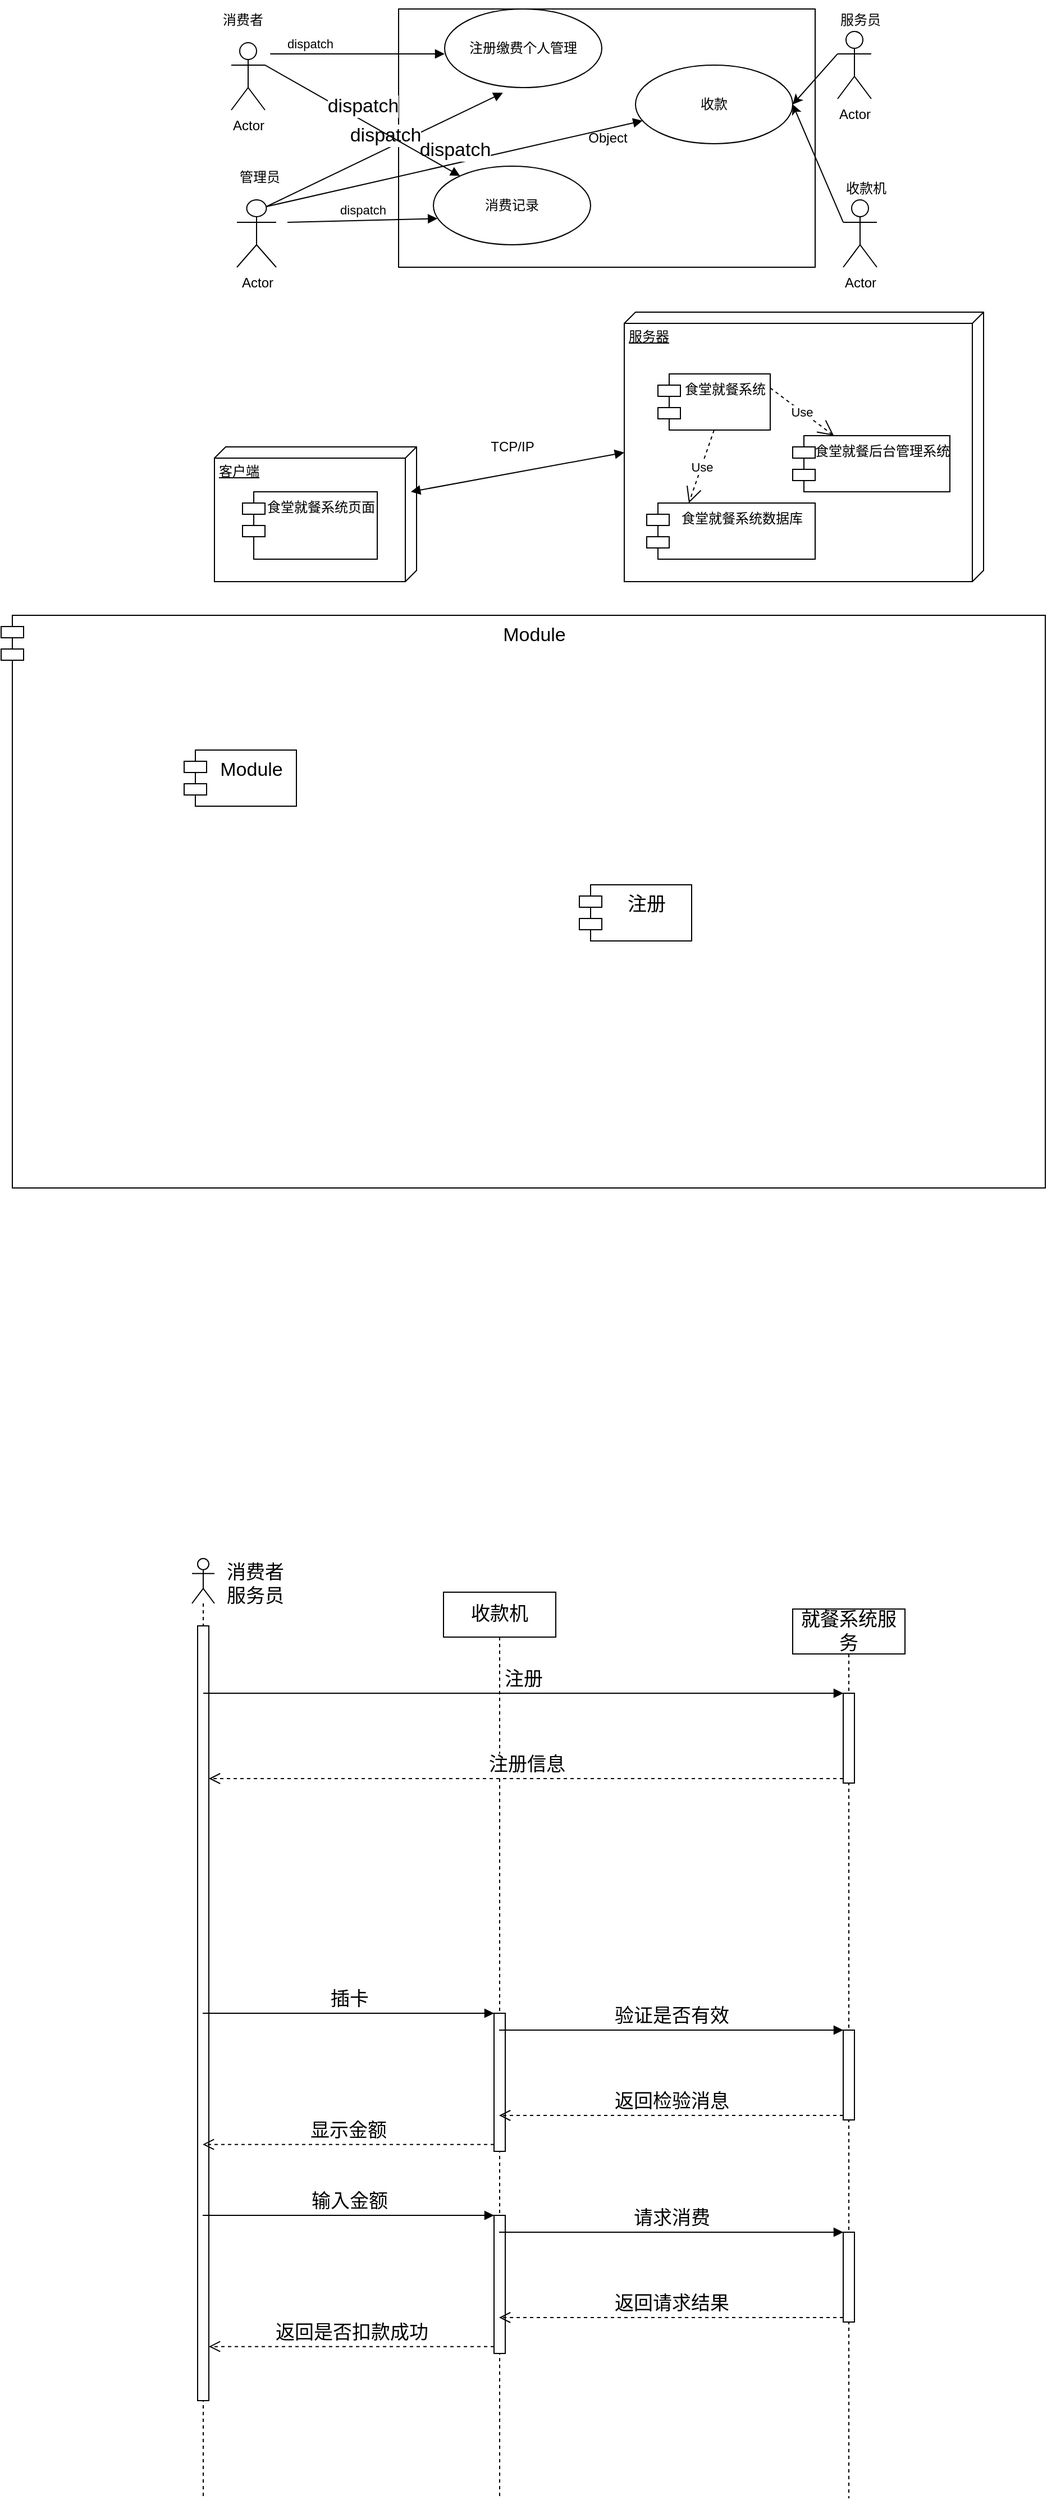 <mxfile version="13.7.3" type="github">
  <diagram id="bSzh5oT1Ytqrw3l8dtsp" name="Page-1">
    <mxGraphModel dx="1865" dy="548" grid="1" gridSize="15" guides="1" tooltips="1" connect="1" arrows="1" fold="1" page="1" pageScale="1" pageWidth="827" pageHeight="1169" math="0" shadow="0">
      <root>
        <mxCell id="0" />
        <mxCell id="1" parent="0" />
        <mxCell id="PVROPuJ0YmIrGblkBBRp-848" style="edgeStyle=none;rounded=0;orthogonalLoop=1;jettySize=auto;html=1;entryX=0;entryY=0.5;entryDx=0;entryDy=0;fontSize=17;" edge="1" parent="1" source="GBmudXRtbNW1fh8e-D3x-3" target="GBmudXRtbNW1fh8e-D3x-17">
          <mxGeometry relative="1" as="geometry" />
        </mxCell>
        <mxCell id="GBmudXRtbNW1fh8e-D3x-8" value="Actor" style="shape=umlActor;verticalLabelPosition=bottom;verticalAlign=top;html=1;" parent="1" vertex="1">
          <mxGeometry x="145" y="380" width="35" height="60" as="geometry" />
        </mxCell>
        <mxCell id="GBmudXRtbNW1fh8e-D3x-1" value="Actor" style="shape=umlActor;verticalLabelPosition=bottom;verticalAlign=top;html=1;" parent="1" vertex="1">
          <mxGeometry x="140" y="240" width="30" height="60" as="geometry" />
        </mxCell>
        <mxCell id="GBmudXRtbNW1fh8e-D3x-3" value="Object" style="html=1;" parent="1" vertex="1">
          <mxGeometry x="289" y="210" width="371" height="230" as="geometry" />
        </mxCell>
        <mxCell id="GBmudXRtbNW1fh8e-D3x-4" value="消费者" style="text;html=1;resizable=0;autosize=1;align=center;verticalAlign=middle;points=[];fillColor=none;strokeColor=none;rounded=0;" parent="1" vertex="1">
          <mxGeometry x="125" y="210" width="50" height="20" as="geometry" />
        </mxCell>
        <mxCell id="GBmudXRtbNW1fh8e-D3x-21" style="edgeStyle=none;rounded=0;orthogonalLoop=1;jettySize=auto;html=1;exitX=0;exitY=0.333;exitDx=0;exitDy=0;exitPerimeter=0;entryX=1;entryY=0.5;entryDx=0;entryDy=0;" parent="1" source="GBmudXRtbNW1fh8e-D3x-7" target="GBmudXRtbNW1fh8e-D3x-17" edge="1">
          <mxGeometry relative="1" as="geometry" />
        </mxCell>
        <mxCell id="GBmudXRtbNW1fh8e-D3x-7" value="Actor" style="shape=umlActor;verticalLabelPosition=bottom;verticalAlign=top;html=1;" parent="1" vertex="1">
          <mxGeometry x="680" y="230" width="30" height="60" as="geometry" />
        </mxCell>
        <mxCell id="GBmudXRtbNW1fh8e-D3x-9" value="管理员" style="text;html=1;resizable=0;autosize=1;align=center;verticalAlign=middle;points=[];fillColor=none;strokeColor=none;rounded=0;" parent="1" vertex="1">
          <mxGeometry x="140" y="350" width="50" height="20" as="geometry" />
        </mxCell>
        <mxCell id="GBmudXRtbNW1fh8e-D3x-10" value="dispatch" style="html=1;verticalAlign=bottom;endArrow=block;" parent="1" edge="1">
          <mxGeometry width="80" relative="1" as="geometry">
            <mxPoint x="250" y="250" as="sourcePoint" />
            <mxPoint x="330" y="250" as="targetPoint" />
            <Array as="points">
              <mxPoint x="170" y="250" />
            </Array>
          </mxGeometry>
        </mxCell>
        <mxCell id="GBmudXRtbNW1fh8e-D3x-12" value="注册缴费个人管理" style="ellipse;whiteSpace=wrap;html=1;" parent="1" vertex="1">
          <mxGeometry x="330" y="210" width="140" height="70" as="geometry" />
        </mxCell>
        <mxCell id="GBmudXRtbNW1fh8e-D3x-13" value="服务员" style="text;html=1;resizable=0;autosize=1;align=center;verticalAlign=middle;points=[];fillColor=none;strokeColor=none;rounded=0;" parent="1" vertex="1">
          <mxGeometry x="675" y="210" width="50" height="20" as="geometry" />
        </mxCell>
        <mxCell id="GBmudXRtbNW1fh8e-D3x-16" value="消费记录" style="ellipse;whiteSpace=wrap;html=1;" parent="1" vertex="1">
          <mxGeometry x="320" y="350" width="140" height="70" as="geometry" />
        </mxCell>
        <mxCell id="GBmudXRtbNW1fh8e-D3x-17" value="收款" style="ellipse;whiteSpace=wrap;html=1;" parent="1" vertex="1">
          <mxGeometry x="500" y="260" width="140" height="70" as="geometry" />
        </mxCell>
        <mxCell id="GBmudXRtbNW1fh8e-D3x-18" value="dispatch" style="html=1;verticalAlign=bottom;endArrow=block;entryX=0.026;entryY=0.666;entryDx=0;entryDy=0;entryPerimeter=0;" parent="1" target="GBmudXRtbNW1fh8e-D3x-16" edge="1">
          <mxGeometry width="80" relative="1" as="geometry">
            <mxPoint x="190" y="400" as="sourcePoint" />
            <mxPoint x="270" y="400" as="targetPoint" />
          </mxGeometry>
        </mxCell>
        <mxCell id="GBmudXRtbNW1fh8e-D3x-22" style="edgeStyle=none;rounded=0;orthogonalLoop=1;jettySize=auto;html=1;exitX=0;exitY=0.333;exitDx=0;exitDy=0;exitPerimeter=0;entryX=1;entryY=0.5;entryDx=0;entryDy=0;" parent="1" source="GBmudXRtbNW1fh8e-D3x-19" target="GBmudXRtbNW1fh8e-D3x-17" edge="1">
          <mxGeometry relative="1" as="geometry" />
        </mxCell>
        <mxCell id="GBmudXRtbNW1fh8e-D3x-19" value="Actor" style="shape=umlActor;verticalLabelPosition=bottom;verticalAlign=top;html=1;" parent="1" vertex="1">
          <mxGeometry x="685" y="380" width="30" height="60" as="geometry" />
        </mxCell>
        <mxCell id="GBmudXRtbNW1fh8e-D3x-20" value="收款机" style="text;html=1;resizable=0;autosize=1;align=center;verticalAlign=middle;points=[];fillColor=none;strokeColor=none;rounded=0;" parent="1" vertex="1">
          <mxGeometry x="680" y="360" width="50" height="20" as="geometry" />
        </mxCell>
        <mxCell id="PVROPuJ0YmIrGblkBBRp-15" value="客户端" style="verticalAlign=top;align=left;spacingTop=8;spacingLeft=2;spacingRight=12;shape=cube;size=10;direction=south;fontStyle=4;html=1;" vertex="1" parent="1">
          <mxGeometry x="125" y="600" width="180" height="120" as="geometry" />
        </mxCell>
        <mxCell id="PVROPuJ0YmIrGblkBBRp-16" value="服务器" style="verticalAlign=top;align=left;spacingTop=8;spacingLeft=2;spacingRight=12;shape=cube;size=10;direction=south;fontStyle=4;html=1;" vertex="1" parent="1">
          <mxGeometry x="490" y="480" width="320" height="240" as="geometry" />
        </mxCell>
        <mxCell id="PVROPuJ0YmIrGblkBBRp-17" value="食堂就餐系统页面" style="shape=module;align=left;spacingLeft=20;align=center;verticalAlign=top;" vertex="1" parent="1">
          <mxGeometry x="150" y="640" width="120" height="60" as="geometry" />
        </mxCell>
        <mxCell id="PVROPuJ0YmIrGblkBBRp-18" value="食堂就餐系统" style="shape=module;align=left;spacingLeft=20;align=center;verticalAlign=top;" vertex="1" parent="1">
          <mxGeometry x="520" y="535" width="100" height="50" as="geometry" />
        </mxCell>
        <mxCell id="PVROPuJ0YmIrGblkBBRp-19" value="食堂就餐系统数据库" style="shape=module;align=left;spacingLeft=20;align=center;verticalAlign=top;" vertex="1" parent="1">
          <mxGeometry x="510" y="650" width="150" height="50" as="geometry" />
        </mxCell>
        <mxCell id="PVROPuJ0YmIrGblkBBRp-20" value="食堂就餐后台管理系统" style="shape=module;align=left;spacingLeft=20;align=center;verticalAlign=top;" vertex="1" parent="1">
          <mxGeometry x="640" y="590" width="140" height="50" as="geometry" />
        </mxCell>
        <mxCell id="PVROPuJ0YmIrGblkBBRp-24" value="" style="endArrow=block;startArrow=block;endFill=1;startFill=1;html=1;exitX=0.333;exitY=0.028;exitDx=0;exitDy=0;exitPerimeter=0;entryX=0;entryY=0;entryDx=125;entryDy=320;entryPerimeter=0;" edge="1" parent="1" source="PVROPuJ0YmIrGblkBBRp-15" target="PVROPuJ0YmIrGblkBBRp-16">
          <mxGeometry width="160" relative="1" as="geometry">
            <mxPoint x="320" y="640" as="sourcePoint" />
            <mxPoint x="480" y="640" as="targetPoint" />
          </mxGeometry>
        </mxCell>
        <mxCell id="PVROPuJ0YmIrGblkBBRp-25" value="TCP/IP" style="text;html=1;resizable=0;autosize=1;align=center;verticalAlign=middle;points=[];fillColor=none;strokeColor=none;rounded=0;" vertex="1" parent="1">
          <mxGeometry x="365" y="590" width="50" height="20" as="geometry" />
        </mxCell>
        <mxCell id="PVROPuJ0YmIrGblkBBRp-27" value="Use" style="endArrow=open;endSize=12;dashed=1;html=1;exitX=0.5;exitY=1;exitDx=0;exitDy=0;entryX=0.25;entryY=0;entryDx=0;entryDy=0;" edge="1" parent="1" source="PVROPuJ0YmIrGblkBBRp-18" target="PVROPuJ0YmIrGblkBBRp-19">
          <mxGeometry width="160" relative="1" as="geometry">
            <mxPoint x="530" y="630" as="sourcePoint" />
            <mxPoint x="690" y="630" as="targetPoint" />
          </mxGeometry>
        </mxCell>
        <mxCell id="PVROPuJ0YmIrGblkBBRp-28" value="Use" style="endArrow=open;endSize=12;dashed=1;html=1;exitX=1;exitY=0.25;exitDx=0;exitDy=0;" edge="1" parent="1" source="PVROPuJ0YmIrGblkBBRp-18" target="PVROPuJ0YmIrGblkBBRp-20">
          <mxGeometry width="160" relative="1" as="geometry">
            <mxPoint x="615" y="559.5" as="sourcePoint" />
            <mxPoint x="775" y="559.5" as="targetPoint" />
          </mxGeometry>
        </mxCell>
        <mxCell id="PVROPuJ0YmIrGblkBBRp-849" value="dispatch" style="html=1;verticalAlign=bottom;endArrow=block;fontSize=17;exitX=0.75;exitY=0.1;exitDx=0;exitDy=0;exitPerimeter=0;entryX=0.371;entryY=1.066;entryDx=0;entryDy=0;entryPerimeter=0;" edge="1" parent="1" source="GBmudXRtbNW1fh8e-D3x-8" target="GBmudXRtbNW1fh8e-D3x-12">
          <mxGeometry width="80" relative="1" as="geometry">
            <mxPoint x="375" y="240" as="sourcePoint" />
            <mxPoint x="455" y="240" as="targetPoint" />
          </mxGeometry>
        </mxCell>
        <mxCell id="PVROPuJ0YmIrGblkBBRp-851" value="dispatch" style="html=1;verticalAlign=bottom;endArrow=block;fontSize=17;exitX=0.75;exitY=0.1;exitDx=0;exitDy=0;exitPerimeter=0;" edge="1" parent="1" source="GBmudXRtbNW1fh8e-D3x-8" target="GBmudXRtbNW1fh8e-D3x-17">
          <mxGeometry width="80" relative="1" as="geometry">
            <mxPoint x="390" y="300" as="sourcePoint" />
            <mxPoint x="470" y="300" as="targetPoint" />
          </mxGeometry>
        </mxCell>
        <mxCell id="PVROPuJ0YmIrGblkBBRp-852" value="dispatch" style="html=1;verticalAlign=bottom;endArrow=block;fontSize=17;exitX=1;exitY=0.333;exitDx=0;exitDy=0;exitPerimeter=0;" edge="1" parent="1" source="GBmudXRtbNW1fh8e-D3x-1" target="GBmudXRtbNW1fh8e-D3x-16">
          <mxGeometry width="80" relative="1" as="geometry">
            <mxPoint x="175" y="290" as="sourcePoint" />
            <mxPoint x="255" y="290" as="targetPoint" />
          </mxGeometry>
        </mxCell>
        <mxCell id="PVROPuJ0YmIrGblkBBRp-853" value="" style="shape=umlLifeline;participant=umlActor;perimeter=lifelinePerimeter;whiteSpace=wrap;html=1;container=1;collapsible=0;recursiveResize=0;verticalAlign=top;spacingTop=36;outlineConnect=0;fontSize=17;" vertex="1" parent="1">
          <mxGeometry x="105" y="1590" width="20" height="837" as="geometry" />
        </mxCell>
        <mxCell id="PVROPuJ0YmIrGblkBBRp-854" value="消费者&lt;br&gt;服务员" style="text;html=1;resizable=0;autosize=1;align=center;verticalAlign=middle;points=[];fillColor=none;strokeColor=none;rounded=0;fontSize=17;" vertex="1" parent="1">
          <mxGeometry x="123" y="1590" width="75" height="45" as="geometry" />
        </mxCell>
        <mxCell id="PVROPuJ0YmIrGblkBBRp-855" value="" style="html=1;points=[];perimeter=orthogonalPerimeter;fontSize=17;" vertex="1" parent="1">
          <mxGeometry x="110" y="1650" width="10" height="690" as="geometry" />
        </mxCell>
        <mxCell id="PVROPuJ0YmIrGblkBBRp-856" value="收款机" style="shape=umlLifeline;perimeter=lifelinePerimeter;whiteSpace=wrap;html=1;container=1;collapsible=0;recursiveResize=0;outlineConnect=0;fontSize=17;" vertex="1" parent="1">
          <mxGeometry x="329" y="1620" width="100" height="807" as="geometry" />
        </mxCell>
        <mxCell id="PVROPuJ0YmIrGblkBBRp-859" value="" style="html=1;points=[];perimeter=orthogonalPerimeter;fontSize=17;" vertex="1" parent="PVROPuJ0YmIrGblkBBRp-856">
          <mxGeometry x="45" y="375" width="10" height="123" as="geometry" />
        </mxCell>
        <mxCell id="PVROPuJ0YmIrGblkBBRp-866" value="" style="html=1;points=[];perimeter=orthogonalPerimeter;fontSize=17;" vertex="1" parent="PVROPuJ0YmIrGblkBBRp-856">
          <mxGeometry x="45" y="555" width="10" height="123" as="geometry" />
        </mxCell>
        <mxCell id="PVROPuJ0YmIrGblkBBRp-860" value="插卡" style="html=1;verticalAlign=bottom;endArrow=block;entryX=0;entryY=0;fontSize=17;" edge="1" target="PVROPuJ0YmIrGblkBBRp-859" parent="1">
          <mxGeometry relative="1" as="geometry">
            <mxPoint x="114.5" y="1995" as="sourcePoint" />
          </mxGeometry>
        </mxCell>
        <mxCell id="PVROPuJ0YmIrGblkBBRp-861" value="显示金额" style="html=1;verticalAlign=bottom;endArrow=open;dashed=1;endSize=8;exitX=0;exitY=0.95;fontSize=17;" edge="1" source="PVROPuJ0YmIrGblkBBRp-859" parent="1">
          <mxGeometry relative="1" as="geometry">
            <mxPoint x="114.5" y="2111.85" as="targetPoint" />
          </mxGeometry>
        </mxCell>
        <mxCell id="PVROPuJ0YmIrGblkBBRp-862" value="就餐系统服务" style="shape=umlLifeline;perimeter=lifelinePerimeter;whiteSpace=wrap;html=1;container=1;collapsible=0;recursiveResize=0;outlineConnect=0;fontSize=17;" vertex="1" parent="1">
          <mxGeometry x="640" y="1635" width="100" height="792" as="geometry" />
        </mxCell>
        <mxCell id="PVROPuJ0YmIrGblkBBRp-863" value="" style="html=1;points=[];perimeter=orthogonalPerimeter;fontSize=17;" vertex="1" parent="PVROPuJ0YmIrGblkBBRp-862">
          <mxGeometry x="45" y="375" width="10" height="80" as="geometry" />
        </mxCell>
        <mxCell id="PVROPuJ0YmIrGblkBBRp-869" value="" style="html=1;points=[];perimeter=orthogonalPerimeter;fontSize=17;" vertex="1" parent="PVROPuJ0YmIrGblkBBRp-862">
          <mxGeometry x="45" y="555" width="10" height="80" as="geometry" />
        </mxCell>
        <mxCell id="PVROPuJ0YmIrGblkBBRp-880" value="" style="html=1;points=[];perimeter=orthogonalPerimeter;fontSize=17;" vertex="1" parent="PVROPuJ0YmIrGblkBBRp-862">
          <mxGeometry x="45" y="75" width="10" height="80" as="geometry" />
        </mxCell>
        <mxCell id="PVROPuJ0YmIrGblkBBRp-864" value="验证是否有效" style="html=1;verticalAlign=bottom;endArrow=block;entryX=0;entryY=0;fontSize=17;" edge="1" target="PVROPuJ0YmIrGblkBBRp-863" parent="1">
          <mxGeometry relative="1" as="geometry">
            <mxPoint x="378.5" y="2010" as="sourcePoint" />
          </mxGeometry>
        </mxCell>
        <mxCell id="PVROPuJ0YmIrGblkBBRp-865" value="返回检验消息" style="html=1;verticalAlign=bottom;endArrow=open;dashed=1;endSize=8;exitX=0;exitY=0.95;fontSize=17;" edge="1" source="PVROPuJ0YmIrGblkBBRp-863" parent="1">
          <mxGeometry relative="1" as="geometry">
            <mxPoint x="378.5" y="2086" as="targetPoint" />
            <Array as="points" />
          </mxGeometry>
        </mxCell>
        <mxCell id="PVROPuJ0YmIrGblkBBRp-867" value="输入金额" style="html=1;verticalAlign=bottom;endArrow=block;entryX=0;entryY=0;fontSize=17;" edge="1" parent="1">
          <mxGeometry relative="1" as="geometry">
            <mxPoint x="114.5" y="2175" as="sourcePoint" />
            <mxPoint x="374" y="2175" as="targetPoint" />
          </mxGeometry>
        </mxCell>
        <mxCell id="PVROPuJ0YmIrGblkBBRp-868" value="返回是否扣款成功" style="html=1;verticalAlign=bottom;endArrow=open;dashed=1;endSize=8;exitX=0;exitY=0.95;fontSize=17;" edge="1" parent="1">
          <mxGeometry relative="1" as="geometry">
            <mxPoint x="120" y="2291.85" as="targetPoint" />
            <mxPoint x="374" y="2291.85" as="sourcePoint" />
          </mxGeometry>
        </mxCell>
        <mxCell id="PVROPuJ0YmIrGblkBBRp-870" value="请求消费" style="html=1;verticalAlign=bottom;endArrow=block;entryX=0;entryY=0;fontSize=17;" edge="1" target="PVROPuJ0YmIrGblkBBRp-869" parent="1">
          <mxGeometry relative="1" as="geometry">
            <mxPoint x="378.5" y="2190" as="sourcePoint" />
          </mxGeometry>
        </mxCell>
        <mxCell id="PVROPuJ0YmIrGblkBBRp-871" value="返回请求结果" style="html=1;verticalAlign=bottom;endArrow=open;dashed=1;endSize=8;exitX=0;exitY=0.95;fontSize=17;" edge="1" source="PVROPuJ0YmIrGblkBBRp-869" parent="1">
          <mxGeometry relative="1" as="geometry">
            <mxPoint x="378.5" y="2266" as="targetPoint" />
          </mxGeometry>
        </mxCell>
        <mxCell id="PVROPuJ0YmIrGblkBBRp-874" value="Module" style="shape=module;align=left;spacingLeft=20;align=center;verticalAlign=top;fontSize=17;" vertex="1" parent="1">
          <mxGeometry x="-65" y="750" width="930" height="510" as="geometry" />
        </mxCell>
        <mxCell id="PVROPuJ0YmIrGblkBBRp-875" value="Module" style="shape=module;align=left;spacingLeft=20;align=center;verticalAlign=top;fontSize=17;" vertex="1" parent="1">
          <mxGeometry x="98" y="870" width="100" height="50" as="geometry" />
        </mxCell>
        <mxCell id="PVROPuJ0YmIrGblkBBRp-876" value="注册" style="shape=module;align=left;spacingLeft=20;align=center;verticalAlign=top;fontSize=17;" vertex="1" parent="1">
          <mxGeometry x="450" y="990" width="100" height="50" as="geometry" />
        </mxCell>
        <mxCell id="PVROPuJ0YmIrGblkBBRp-881" value="注册" style="html=1;verticalAlign=bottom;endArrow=block;entryX=0;entryY=0;fontSize=17;" edge="1" target="PVROPuJ0YmIrGblkBBRp-880" parent="1" source="PVROPuJ0YmIrGblkBBRp-853">
          <mxGeometry relative="1" as="geometry">
            <mxPoint x="615" y="1710" as="sourcePoint" />
          </mxGeometry>
        </mxCell>
        <mxCell id="PVROPuJ0YmIrGblkBBRp-882" value="注册信息" style="html=1;verticalAlign=bottom;endArrow=open;dashed=1;endSize=8;exitX=0;exitY=0.95;fontSize=17;" edge="1" source="PVROPuJ0YmIrGblkBBRp-880" parent="1" target="PVROPuJ0YmIrGblkBBRp-855">
          <mxGeometry relative="1" as="geometry">
            <mxPoint x="615" y="1786" as="targetPoint" />
          </mxGeometry>
        </mxCell>
      </root>
    </mxGraphModel>
  </diagram>
</mxfile>
